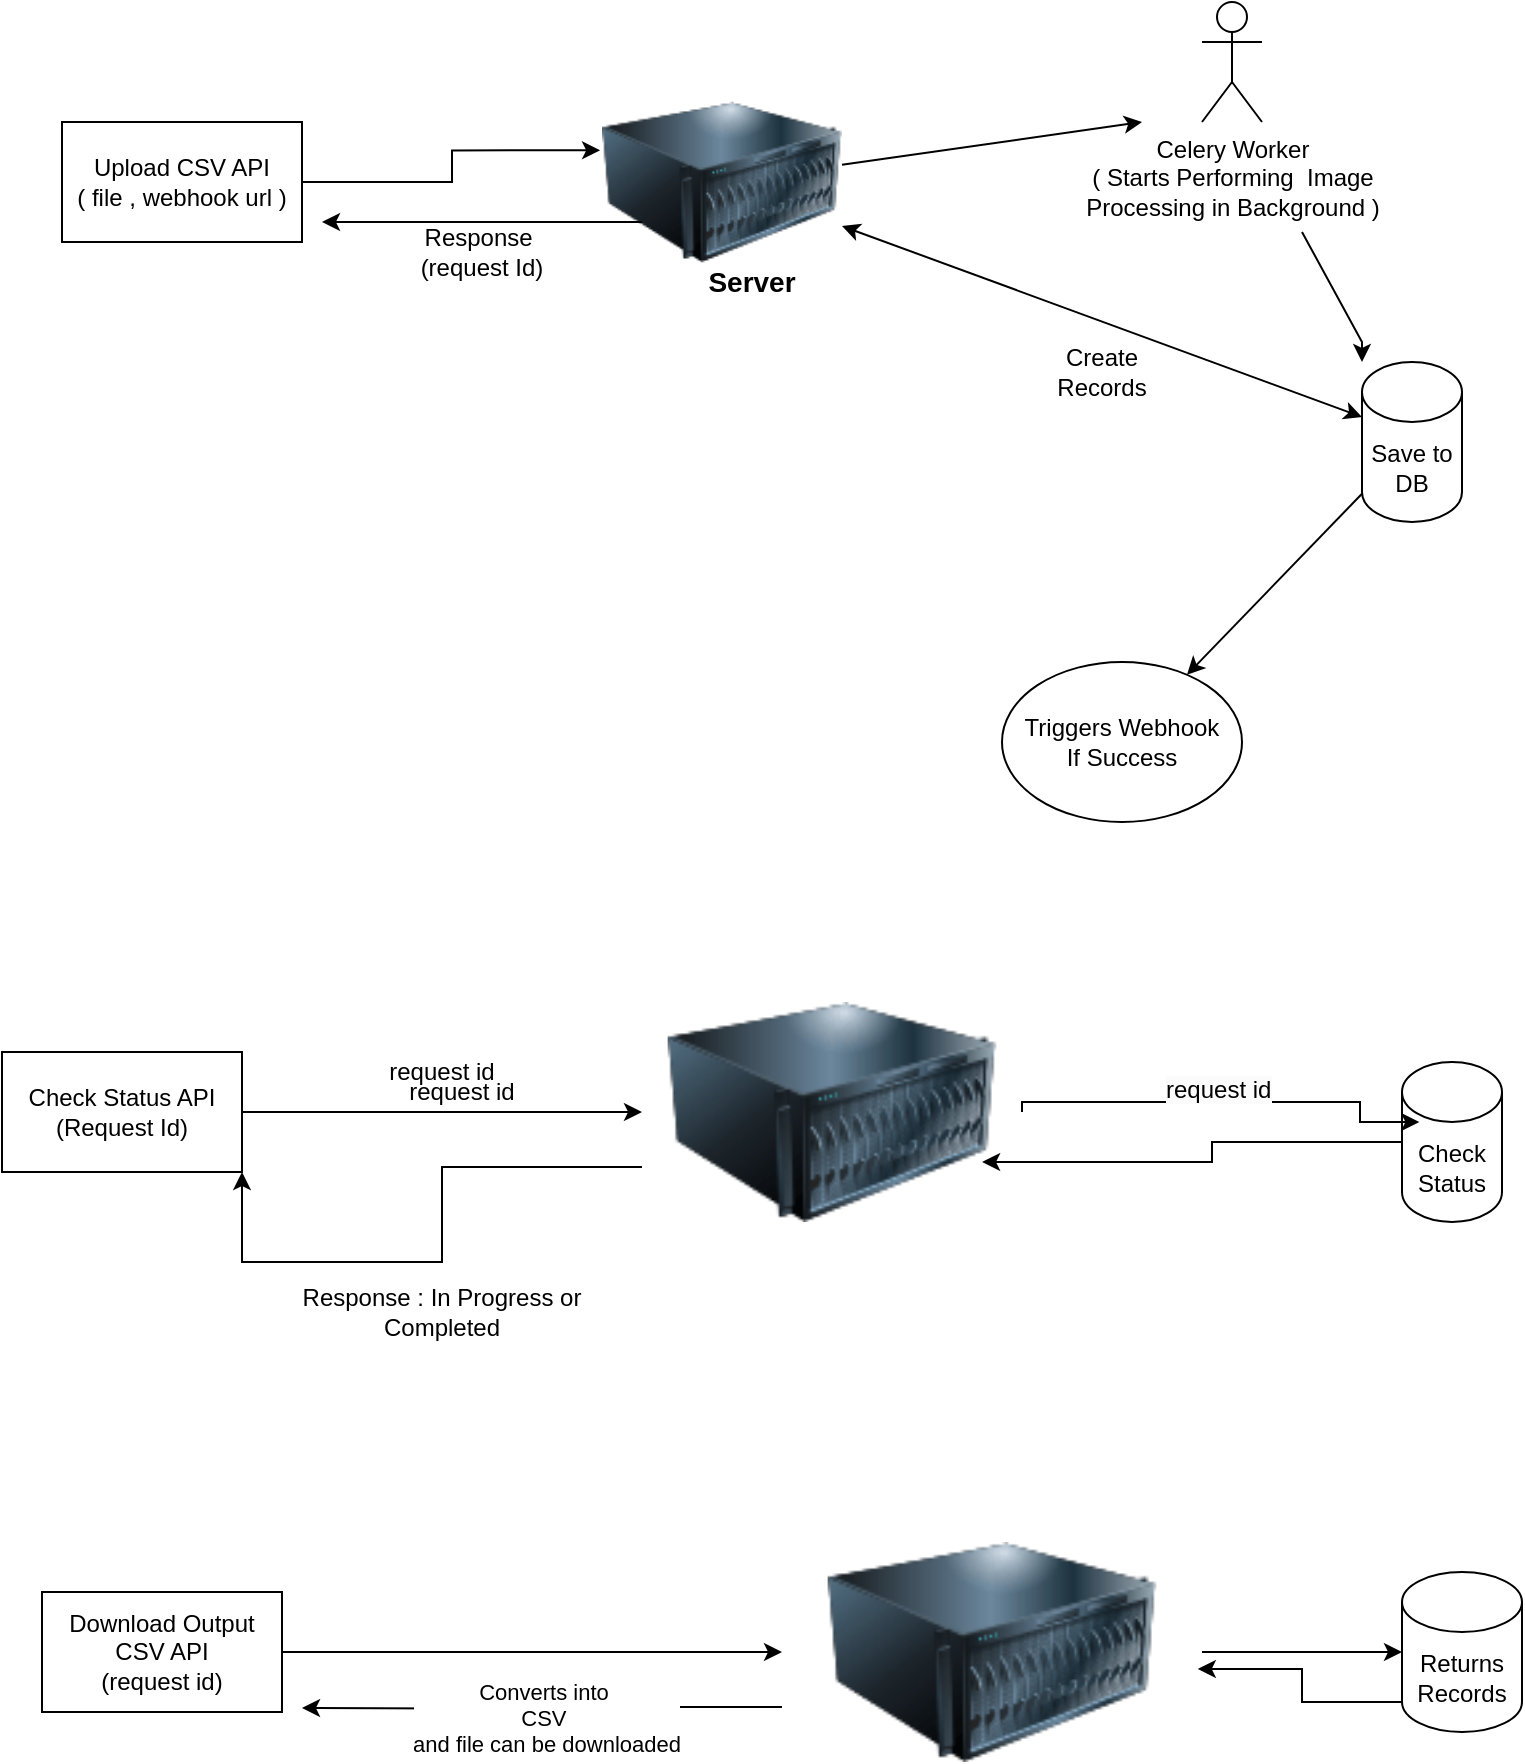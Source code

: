<mxfile version="24.7.8">
  <diagram name="Page-1" id="eDc2Uje5zuL1kxOY6mRC">
    <mxGraphModel dx="972" dy="517" grid="1" gridSize="10" guides="1" tooltips="1" connect="1" arrows="1" fold="1" page="1" pageScale="1" pageWidth="850" pageHeight="1100" math="0" shadow="0">
      <root>
        <mxCell id="0" />
        <mxCell id="1" parent="0" />
        <mxCell id="mh2q9ViT-cWz4Q1U7_gi-4" value="" style="edgeStyle=orthogonalEdgeStyle;rounded=0;orthogonalLoop=1;jettySize=auto;html=1;entryX=-0.008;entryY=0.356;entryDx=0;entryDy=0;entryPerimeter=0;" edge="1" parent="1" source="mh2q9ViT-cWz4Q1U7_gi-2" target="mh2q9ViT-cWz4Q1U7_gi-5">
          <mxGeometry relative="1" as="geometry">
            <mxPoint x="300" y="100" as="targetPoint" />
          </mxGeometry>
        </mxCell>
        <mxCell id="mh2q9ViT-cWz4Q1U7_gi-2" value="Upload CSV API&lt;br&gt;( file , webhook url )" style="rounded=0;whiteSpace=wrap;html=1;" vertex="1" parent="1">
          <mxGeometry x="30" y="70" width="120" height="60" as="geometry" />
        </mxCell>
        <mxCell id="mh2q9ViT-cWz4Q1U7_gi-5" value="" style="image;html=1;image=img/lib/clip_art/computers/Server_128x128.png" vertex="1" parent="1">
          <mxGeometry x="300" y="45" width="120" height="110" as="geometry" />
        </mxCell>
        <mxCell id="mh2q9ViT-cWz4Q1U7_gi-6" value="&lt;b&gt;&lt;font style=&quot;font-size: 14px;&quot;&gt;Server&lt;/font&gt;&lt;/b&gt;" style="text;strokeColor=none;align=center;fillColor=none;html=1;verticalAlign=middle;whiteSpace=wrap;rounded=0;" vertex="1" parent="1">
          <mxGeometry x="340" y="130" width="70" height="40" as="geometry" />
        </mxCell>
        <mxCell id="mh2q9ViT-cWz4Q1U7_gi-7" value="" style="endArrow=classic;html=1;rounded=0;exitX=0.167;exitY=0.682;exitDx=0;exitDy=0;exitPerimeter=0;" edge="1" parent="1" source="mh2q9ViT-cWz4Q1U7_gi-5">
          <mxGeometry width="50" height="50" relative="1" as="geometry">
            <mxPoint x="190" y="170" as="sourcePoint" />
            <mxPoint x="160" y="120" as="targetPoint" />
            <Array as="points" />
          </mxGeometry>
        </mxCell>
        <mxCell id="mh2q9ViT-cWz4Q1U7_gi-8" value="Response&amp;nbsp;&lt;br&gt;(request Id)" style="text;strokeColor=none;align=center;fillColor=none;html=1;verticalAlign=middle;whiteSpace=wrap;rounded=0;" vertex="1" parent="1">
          <mxGeometry x="180" y="120" width="120" height="30" as="geometry" />
        </mxCell>
        <mxCell id="mh2q9ViT-cWz4Q1U7_gi-9" value="" style="endArrow=classic;html=1;rounded=0;" edge="1" parent="1" source="mh2q9ViT-cWz4Q1U7_gi-5">
          <mxGeometry width="50" height="50" relative="1" as="geometry">
            <mxPoint x="440" y="95" as="sourcePoint" />
            <mxPoint x="570" y="70" as="targetPoint" />
          </mxGeometry>
        </mxCell>
        <mxCell id="mh2q9ViT-cWz4Q1U7_gi-10" value="Celery Worker&lt;br&gt;( Starts Performing&amp;nbsp; Image &lt;br&gt;Processing in Background )" style="shape=umlActor;verticalLabelPosition=bottom;verticalAlign=top;html=1;outlineConnect=0;" vertex="1" parent="1">
          <mxGeometry x="600" y="10" width="30" height="60" as="geometry" />
        </mxCell>
        <mxCell id="mh2q9ViT-cWz4Q1U7_gi-12" value="" style="endArrow=classic;html=1;rounded=0;" edge="1" parent="1">
          <mxGeometry width="50" height="50" relative="1" as="geometry">
            <mxPoint x="650" y="125" as="sourcePoint" />
            <mxPoint x="680" y="190" as="targetPoint" />
            <Array as="points">
              <mxPoint x="680" y="180" />
            </Array>
          </mxGeometry>
        </mxCell>
        <mxCell id="mh2q9ViT-cWz4Q1U7_gi-13" value="Triggers Webhook&lt;br&gt;If Success" style="ellipse;whiteSpace=wrap;html=1;" vertex="1" parent="1">
          <mxGeometry x="500" y="340" width="120" height="80" as="geometry" />
        </mxCell>
        <mxCell id="mh2q9ViT-cWz4Q1U7_gi-14" value="Save to DB" style="shape=cylinder3;whiteSpace=wrap;html=1;boundedLbl=1;backgroundOutline=1;size=15;" vertex="1" parent="1">
          <mxGeometry x="680" y="190" width="50" height="80" as="geometry" />
        </mxCell>
        <mxCell id="mh2q9ViT-cWz4Q1U7_gi-15" value="" style="endArrow=classic;html=1;rounded=0;" edge="1" parent="1" source="mh2q9ViT-cWz4Q1U7_gi-14" target="mh2q9ViT-cWz4Q1U7_gi-13">
          <mxGeometry width="50" height="50" relative="1" as="geometry">
            <mxPoint x="620" y="320" as="sourcePoint" />
            <mxPoint x="670" y="270" as="targetPoint" />
          </mxGeometry>
        </mxCell>
        <mxCell id="mh2q9ViT-cWz4Q1U7_gi-26" style="edgeStyle=orthogonalEdgeStyle;rounded=0;orthogonalLoop=1;jettySize=auto;html=1;exitX=1;exitY=0.5;exitDx=0;exitDy=0;" edge="1" parent="1" source="mh2q9ViT-cWz4Q1U7_gi-16" target="mh2q9ViT-cWz4Q1U7_gi-24">
          <mxGeometry relative="1" as="geometry" />
        </mxCell>
        <mxCell id="mh2q9ViT-cWz4Q1U7_gi-16" value="Check Status API&lt;br&gt;(Request Id)" style="rounded=0;whiteSpace=wrap;html=1;" vertex="1" parent="1">
          <mxGeometry y="535" width="120" height="60" as="geometry" />
        </mxCell>
        <mxCell id="mh2q9ViT-cWz4Q1U7_gi-21" value="" style="endArrow=classic;startArrow=classic;html=1;rounded=0;entryX=0;entryY=0;entryDx=0;entryDy=27.5;entryPerimeter=0;" edge="1" parent="1" source="mh2q9ViT-cWz4Q1U7_gi-5" target="mh2q9ViT-cWz4Q1U7_gi-14">
          <mxGeometry width="50" height="50" relative="1" as="geometry">
            <mxPoint x="400" y="230" as="sourcePoint" />
            <mxPoint x="450" y="180" as="targetPoint" />
          </mxGeometry>
        </mxCell>
        <mxCell id="mh2q9ViT-cWz4Q1U7_gi-27" style="edgeStyle=orthogonalEdgeStyle;rounded=0;orthogonalLoop=1;jettySize=auto;html=1;exitX=0;exitY=0.75;exitDx=0;exitDy=0;entryX=1;entryY=1;entryDx=0;entryDy=0;" edge="1" parent="1" source="mh2q9ViT-cWz4Q1U7_gi-24" target="mh2q9ViT-cWz4Q1U7_gi-16">
          <mxGeometry relative="1" as="geometry" />
        </mxCell>
        <mxCell id="mh2q9ViT-cWz4Q1U7_gi-24" value="" style="image;html=1;image=img/lib/clip_art/computers/Server_128x128.png" vertex="1" parent="1">
          <mxGeometry x="320" y="510" width="190" height="110" as="geometry" />
        </mxCell>
        <mxCell id="mh2q9ViT-cWz4Q1U7_gi-28" value="Check&lt;div&gt;Status&lt;/div&gt;" style="shape=cylinder3;whiteSpace=wrap;html=1;boundedLbl=1;backgroundOutline=1;size=15;" vertex="1" parent="1">
          <mxGeometry x="700" y="540" width="50" height="80" as="geometry" />
        </mxCell>
        <mxCell id="mh2q9ViT-cWz4Q1U7_gi-29" style="edgeStyle=orthogonalEdgeStyle;rounded=0;orthogonalLoop=1;jettySize=auto;html=1;exitX=1;exitY=0.5;exitDx=0;exitDy=0;entryX=0.173;entryY=0.375;entryDx=0;entryDy=0;entryPerimeter=0;" edge="1" parent="1" source="mh2q9ViT-cWz4Q1U7_gi-24" target="mh2q9ViT-cWz4Q1U7_gi-28">
          <mxGeometry relative="1" as="geometry">
            <Array as="points">
              <mxPoint x="510" y="560" />
              <mxPoint x="679" y="560" />
              <mxPoint x="679" y="570" />
            </Array>
          </mxGeometry>
        </mxCell>
        <mxCell id="mh2q9ViT-cWz4Q1U7_gi-30" style="edgeStyle=orthogonalEdgeStyle;rounded=0;orthogonalLoop=1;jettySize=auto;html=1;exitX=0;exitY=0.5;exitDx=0;exitDy=0;exitPerimeter=0;entryX=0.895;entryY=0.727;entryDx=0;entryDy=0;entryPerimeter=0;" edge="1" parent="1" source="mh2q9ViT-cWz4Q1U7_gi-28" target="mh2q9ViT-cWz4Q1U7_gi-24">
          <mxGeometry relative="1" as="geometry" />
        </mxCell>
        <mxCell id="mh2q9ViT-cWz4Q1U7_gi-31" value="request id" style="text;strokeColor=none;align=center;fillColor=none;html=1;verticalAlign=middle;whiteSpace=wrap;rounded=0;" vertex="1" parent="1">
          <mxGeometry x="190" y="530" width="60" height="30" as="geometry" />
        </mxCell>
        <mxCell id="mh2q9ViT-cWz4Q1U7_gi-32" value="&lt;span style=&quot;color: rgb(0, 0, 0); font-family: Helvetica; font-size: 12px; font-style: normal; font-variant-ligatures: normal; font-variant-caps: normal; font-weight: 400; letter-spacing: normal; orphans: 2; text-align: center; text-indent: 0px; text-transform: none; widows: 2; word-spacing: 0px; -webkit-text-stroke-width: 0px; white-space: normal; background-color: rgb(251, 251, 251); text-decoration-thickness: initial; text-decoration-style: initial; text-decoration-color: initial; display: inline !important; float: none;&quot;&gt;request id&lt;/span&gt;" style="text;whiteSpace=wrap;html=1;" vertex="1" parent="1">
          <mxGeometry x="580" y="540" width="90" height="40" as="geometry" />
        </mxCell>
        <mxCell id="mh2q9ViT-cWz4Q1U7_gi-35" value="Response : In Progress or Completed" style="text;strokeColor=none;align=center;fillColor=none;html=1;verticalAlign=middle;whiteSpace=wrap;rounded=0;" vertex="1" parent="1">
          <mxGeometry x="130" y="650" width="180" height="30" as="geometry" />
        </mxCell>
        <mxCell id="mh2q9ViT-cWz4Q1U7_gi-37" value="Create Records" style="text;strokeColor=none;align=center;fillColor=none;html=1;verticalAlign=middle;whiteSpace=wrap;rounded=0;" vertex="1" parent="1">
          <mxGeometry x="520" y="180" width="60" height="30" as="geometry" />
        </mxCell>
        <mxCell id="mh2q9ViT-cWz4Q1U7_gi-46" style="edgeStyle=orthogonalEdgeStyle;rounded=0;orthogonalLoop=1;jettySize=auto;html=1;" edge="1" parent="1" source="mh2q9ViT-cWz4Q1U7_gi-41" target="mh2q9ViT-cWz4Q1U7_gi-47">
          <mxGeometry relative="1" as="geometry">
            <mxPoint x="730" y="835" as="targetPoint" />
          </mxGeometry>
        </mxCell>
        <mxCell id="mh2q9ViT-cWz4Q1U7_gi-49" style="edgeStyle=orthogonalEdgeStyle;rounded=0;orthogonalLoop=1;jettySize=auto;html=1;exitX=0;exitY=0.75;exitDx=0;exitDy=0;" edge="1" parent="1" source="mh2q9ViT-cWz4Q1U7_gi-41">
          <mxGeometry relative="1" as="geometry">
            <mxPoint x="150" y="863" as="targetPoint" />
          </mxGeometry>
        </mxCell>
        <mxCell id="mh2q9ViT-cWz4Q1U7_gi-50" value="Converts into&amp;nbsp;&lt;br&gt;CSV&amp;nbsp;&lt;br&gt;and file can be downloaded" style="edgeLabel;html=1;align=center;verticalAlign=middle;resizable=0;points=[];" vertex="1" connectable="0" parent="mh2q9ViT-cWz4Q1U7_gi-49">
          <mxGeometry y="4" relative="1" as="geometry">
            <mxPoint x="1" as="offset" />
          </mxGeometry>
        </mxCell>
        <mxCell id="mh2q9ViT-cWz4Q1U7_gi-41" value="" style="image;html=1;image=img/lib/clip_art/computers/Server_128x128.png" vertex="1" parent="1">
          <mxGeometry x="390" y="780" width="210" height="110" as="geometry" />
        </mxCell>
        <mxCell id="mh2q9ViT-cWz4Q1U7_gi-42" value="request id" style="text;strokeColor=none;align=center;fillColor=none;html=1;verticalAlign=middle;whiteSpace=wrap;rounded=0;" vertex="1" parent="1">
          <mxGeometry x="200" y="540" width="60" height="30" as="geometry" />
        </mxCell>
        <mxCell id="mh2q9ViT-cWz4Q1U7_gi-45" style="edgeStyle=orthogonalEdgeStyle;rounded=0;orthogonalLoop=1;jettySize=auto;html=1;" edge="1" parent="1" source="mh2q9ViT-cWz4Q1U7_gi-44" target="mh2q9ViT-cWz4Q1U7_gi-41">
          <mxGeometry relative="1" as="geometry" />
        </mxCell>
        <mxCell id="mh2q9ViT-cWz4Q1U7_gi-44" value="Download Output CSV API&lt;div&gt;(request id)&lt;/div&gt;" style="rounded=0;whiteSpace=wrap;html=1;" vertex="1" parent="1">
          <mxGeometry x="20" y="805" width="120" height="60" as="geometry" />
        </mxCell>
        <mxCell id="mh2q9ViT-cWz4Q1U7_gi-48" style="edgeStyle=orthogonalEdgeStyle;rounded=0;orthogonalLoop=1;jettySize=auto;html=1;exitX=0;exitY=1;exitDx=0;exitDy=-15;exitPerimeter=0;entryX=0.99;entryY=0.577;entryDx=0;entryDy=0;entryPerimeter=0;" edge="1" parent="1" source="mh2q9ViT-cWz4Q1U7_gi-47" target="mh2q9ViT-cWz4Q1U7_gi-41">
          <mxGeometry relative="1" as="geometry" />
        </mxCell>
        <mxCell id="mh2q9ViT-cWz4Q1U7_gi-47" value="Returns&lt;div&gt;Records&lt;/div&gt;" style="shape=cylinder3;whiteSpace=wrap;html=1;boundedLbl=1;backgroundOutline=1;size=15;" vertex="1" parent="1">
          <mxGeometry x="700" y="795" width="60" height="80" as="geometry" />
        </mxCell>
      </root>
    </mxGraphModel>
  </diagram>
</mxfile>
